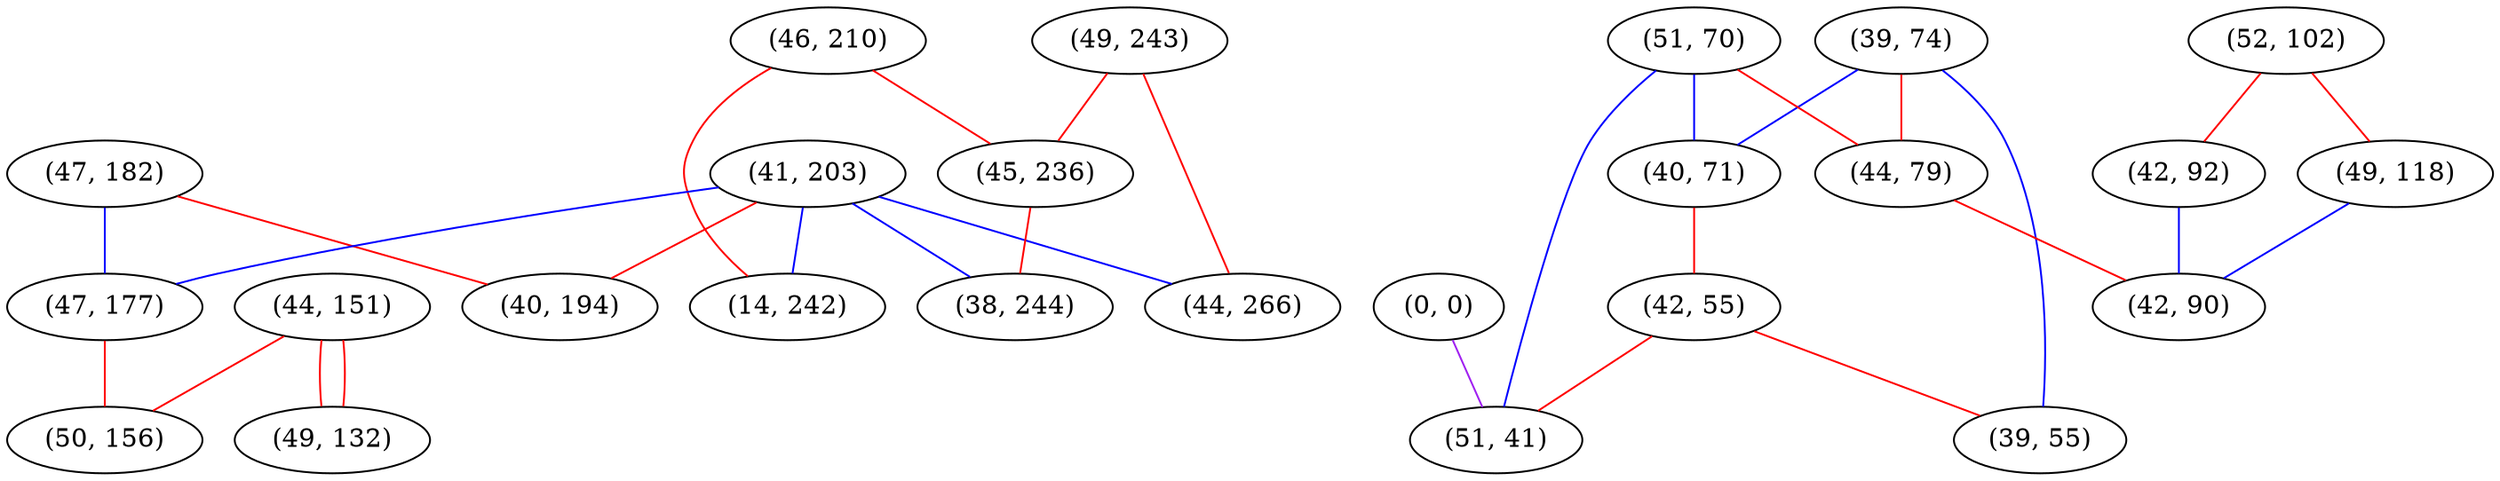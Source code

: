 graph "" {
"(47, 182)";
"(46, 210)";
"(41, 203)";
"(39, 74)";
"(44, 151)";
"(47, 177)";
"(40, 194)";
"(51, 70)";
"(0, 0)";
"(52, 102)";
"(40, 71)";
"(42, 92)";
"(44, 79)";
"(49, 243)";
"(14, 242)";
"(49, 118)";
"(42, 55)";
"(44, 266)";
"(45, 236)";
"(51, 41)";
"(38, 244)";
"(50, 156)";
"(42, 90)";
"(39, 55)";
"(49, 132)";
"(47, 182)" -- "(40, 194)"  [color=red, key=0, weight=1];
"(47, 182)" -- "(47, 177)"  [color=blue, key=0, weight=3];
"(46, 210)" -- "(45, 236)"  [color=red, key=0, weight=1];
"(46, 210)" -- "(14, 242)"  [color=red, key=0, weight=1];
"(41, 203)" -- "(47, 177)"  [color=blue, key=0, weight=3];
"(41, 203)" -- "(38, 244)"  [color=blue, key=0, weight=3];
"(41, 203)" -- "(14, 242)"  [color=blue, key=0, weight=3];
"(41, 203)" -- "(40, 194)"  [color=red, key=0, weight=1];
"(41, 203)" -- "(44, 266)"  [color=blue, key=0, weight=3];
"(39, 74)" -- "(44, 79)"  [color=red, key=0, weight=1];
"(39, 74)" -- "(39, 55)"  [color=blue, key=0, weight=3];
"(39, 74)" -- "(40, 71)"  [color=blue, key=0, weight=3];
"(44, 151)" -- "(50, 156)"  [color=red, key=0, weight=1];
"(44, 151)" -- "(49, 132)"  [color=red, key=0, weight=1];
"(44, 151)" -- "(49, 132)"  [color=red, key=1, weight=1];
"(47, 177)" -- "(50, 156)"  [color=red, key=0, weight=1];
"(51, 70)" -- "(44, 79)"  [color=red, key=0, weight=1];
"(51, 70)" -- "(51, 41)"  [color=blue, key=0, weight=3];
"(51, 70)" -- "(40, 71)"  [color=blue, key=0, weight=3];
"(0, 0)" -- "(51, 41)"  [color=purple, key=0, weight=4];
"(52, 102)" -- "(49, 118)"  [color=red, key=0, weight=1];
"(52, 102)" -- "(42, 92)"  [color=red, key=0, weight=1];
"(40, 71)" -- "(42, 55)"  [color=red, key=0, weight=1];
"(42, 92)" -- "(42, 90)"  [color=blue, key=0, weight=3];
"(44, 79)" -- "(42, 90)"  [color=red, key=0, weight=1];
"(49, 243)" -- "(44, 266)"  [color=red, key=0, weight=1];
"(49, 243)" -- "(45, 236)"  [color=red, key=0, weight=1];
"(49, 118)" -- "(42, 90)"  [color=blue, key=0, weight=3];
"(42, 55)" -- "(51, 41)"  [color=red, key=0, weight=1];
"(42, 55)" -- "(39, 55)"  [color=red, key=0, weight=1];
"(45, 236)" -- "(38, 244)"  [color=red, key=0, weight=1];
}
